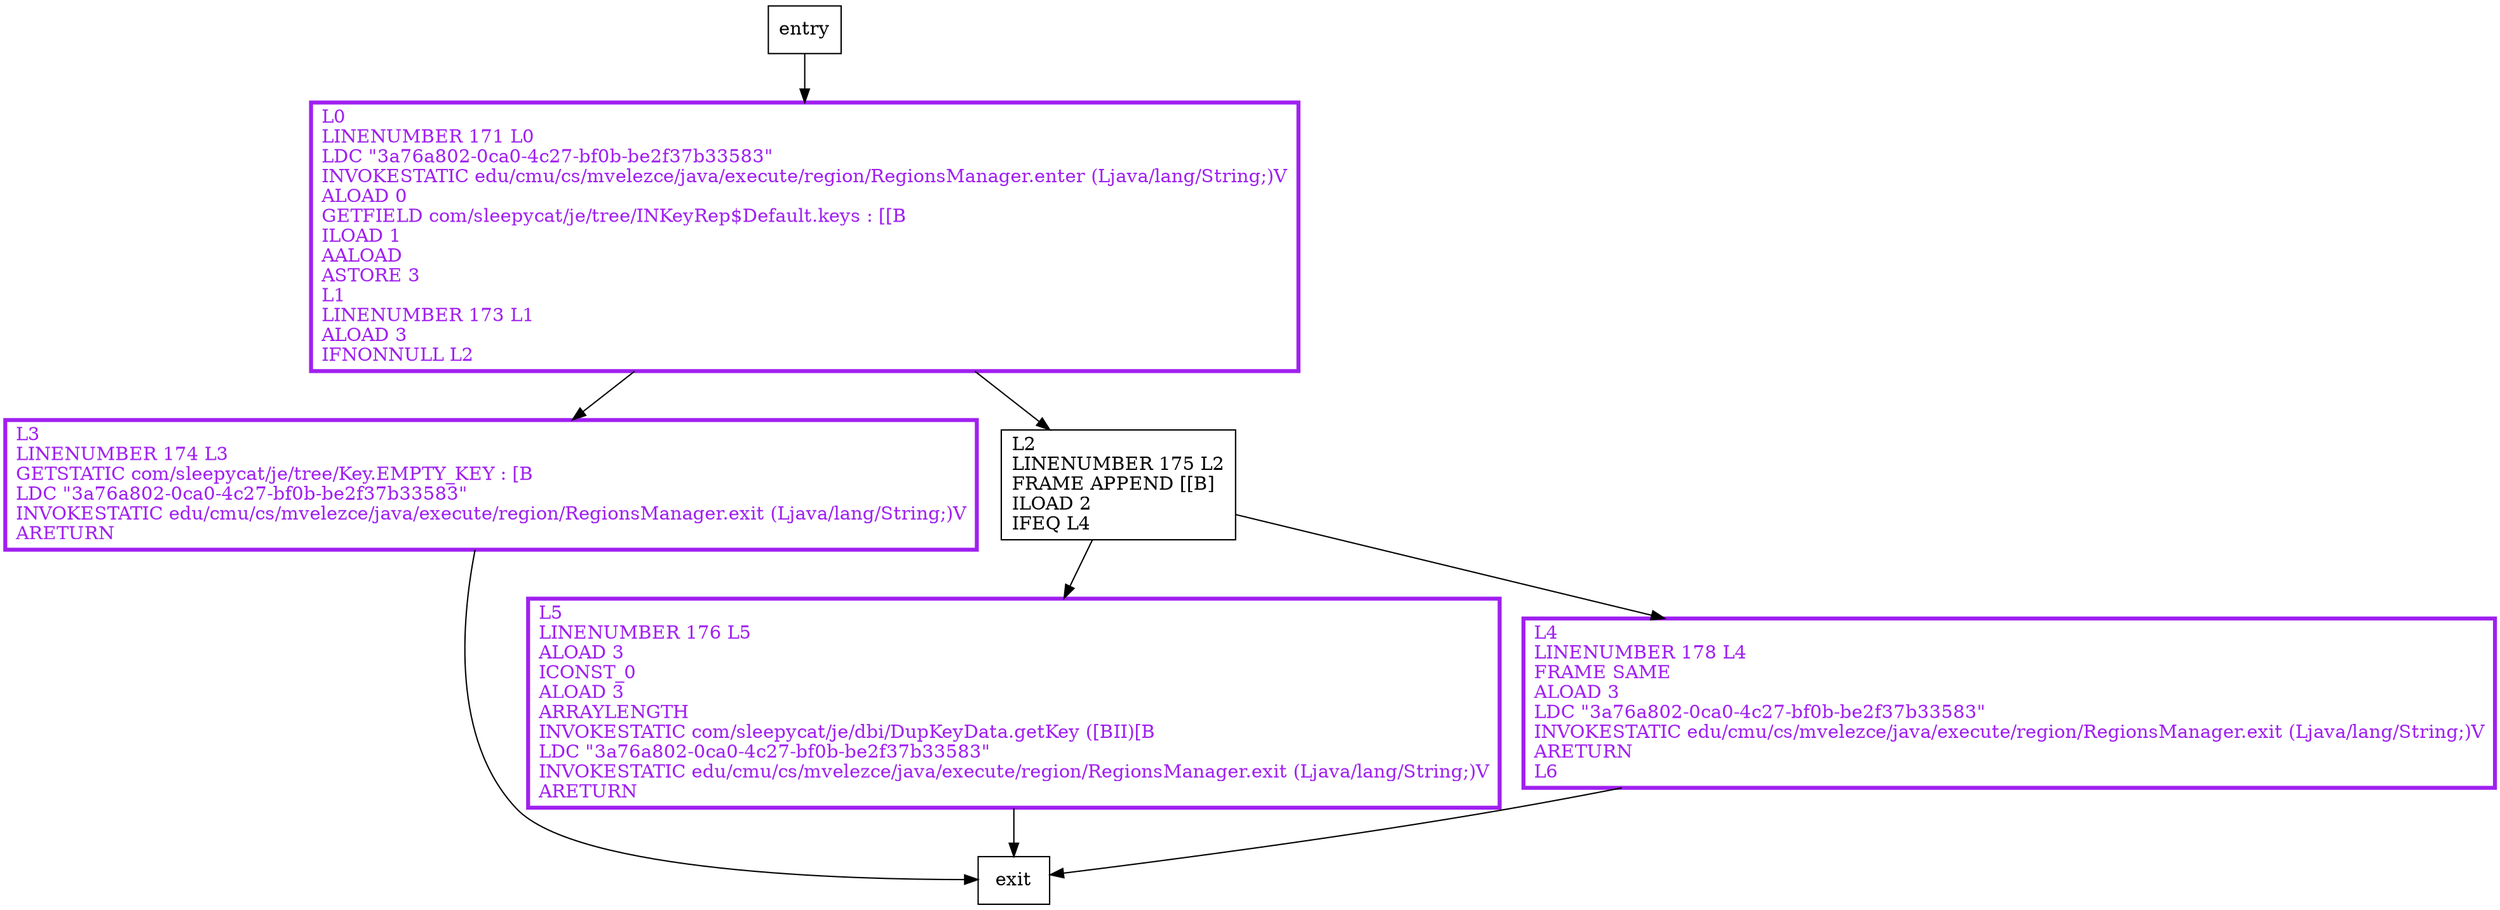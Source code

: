 digraph getKey {
node [shape=record];
1282347221 [label="L3\lLINENUMBER 174 L3\lGETSTATIC com/sleepycat/je/tree/Key.EMPTY_KEY : [B\lLDC \"3a76a802-0ca0-4c27-bf0b-be2f37b33583\"\lINVOKESTATIC edu/cmu/cs/mvelezce/java/execute/region/RegionsManager.exit (Ljava/lang/String;)V\lARETURN\l"];
1010312543 [label="L5\lLINENUMBER 176 L5\lALOAD 3\lICONST_0\lALOAD 3\lARRAYLENGTH\lINVOKESTATIC com/sleepycat/je/dbi/DupKeyData.getKey ([BII)[B\lLDC \"3a76a802-0ca0-4c27-bf0b-be2f37b33583\"\lINVOKESTATIC edu/cmu/cs/mvelezce/java/execute/region/RegionsManager.exit (Ljava/lang/String;)V\lARETURN\l"];
745446652 [label="L2\lLINENUMBER 175 L2\lFRAME APPEND [[B]\lILOAD 2\lIFEQ L4\l"];
210888587 [label="L0\lLINENUMBER 171 L0\lLDC \"3a76a802-0ca0-4c27-bf0b-be2f37b33583\"\lINVOKESTATIC edu/cmu/cs/mvelezce/java/execute/region/RegionsManager.enter (Ljava/lang/String;)V\lALOAD 0\lGETFIELD com/sleepycat/je/tree/INKeyRep$Default.keys : [[B\lILOAD 1\lAALOAD\lASTORE 3\lL1\lLINENUMBER 173 L1\lALOAD 3\lIFNONNULL L2\l"];
1058414828 [label="L4\lLINENUMBER 178 L4\lFRAME SAME\lALOAD 3\lLDC \"3a76a802-0ca0-4c27-bf0b-be2f37b33583\"\lINVOKESTATIC edu/cmu/cs/mvelezce/java/execute/region/RegionsManager.exit (Ljava/lang/String;)V\lARETURN\lL6\l"];
entry;
exit;
entry -> 210888587
1282347221 -> exit
1010312543 -> exit
745446652 -> 1010312543
745446652 -> 1058414828
210888587 -> 1282347221
210888587 -> 745446652
1058414828 -> exit
1282347221[fontcolor="purple", penwidth=3, color="purple"];
1010312543[fontcolor="purple", penwidth=3, color="purple"];
210888587[fontcolor="purple", penwidth=3, color="purple"];
1058414828[fontcolor="purple", penwidth=3, color="purple"];
}
